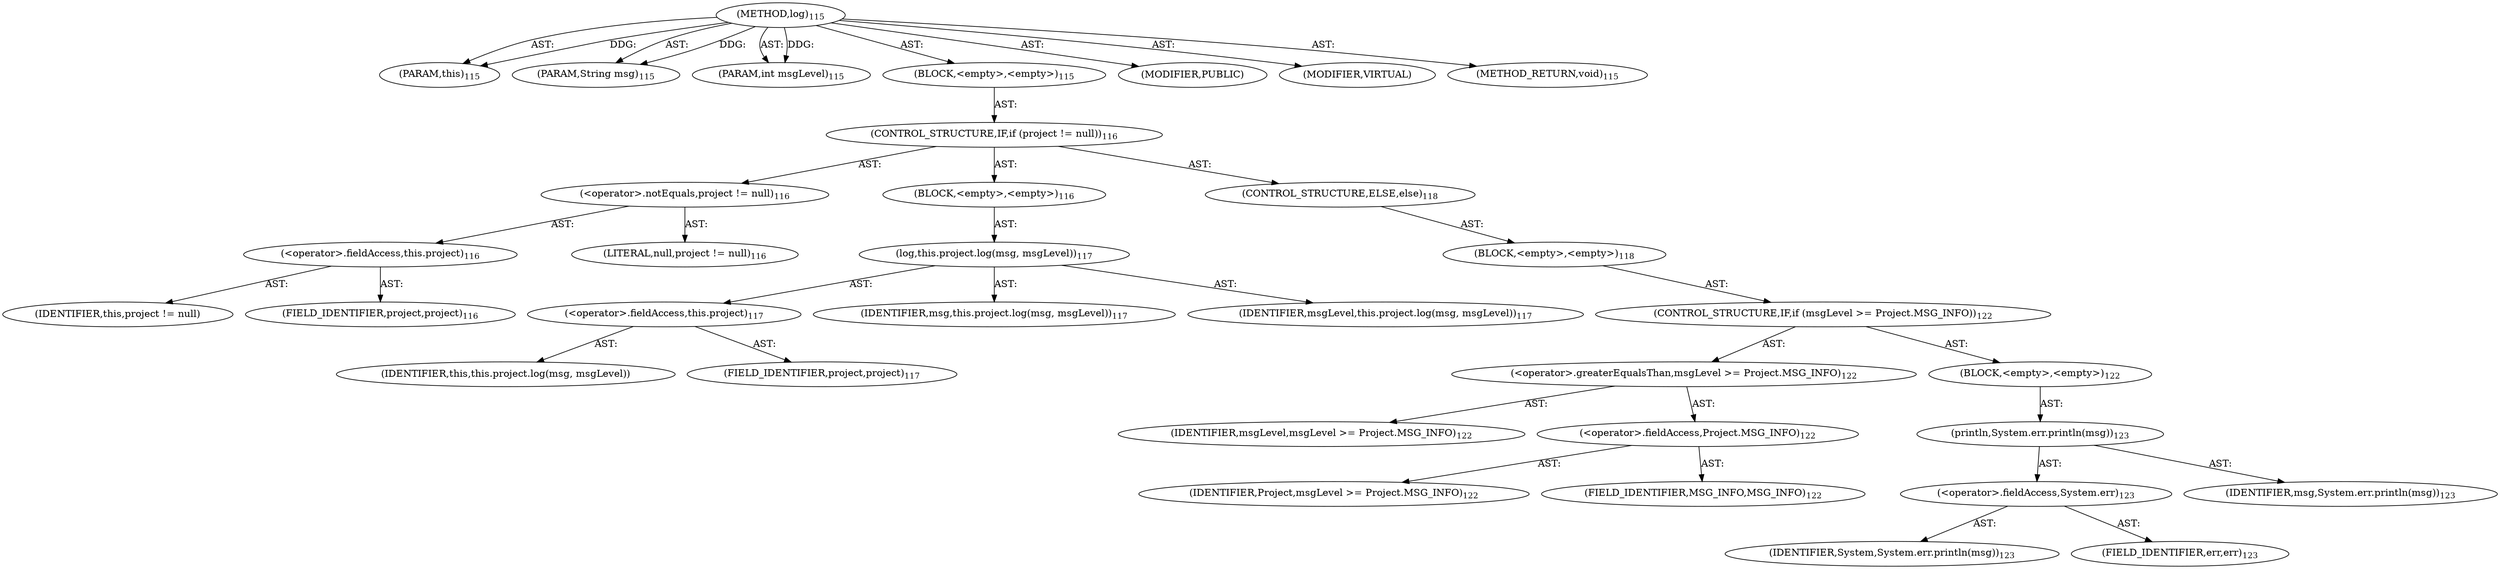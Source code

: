 digraph "log" {  
"111669149700" [label = <(METHOD,log)<SUB>115</SUB>> ]
"115964116998" [label = <(PARAM,this)<SUB>115</SUB>> ]
"115964116999" [label = <(PARAM,String msg)<SUB>115</SUB>> ]
"115964117000" [label = <(PARAM,int msgLevel)<SUB>115</SUB>> ]
"25769803780" [label = <(BLOCK,&lt;empty&gt;,&lt;empty&gt;)<SUB>115</SUB>> ]
"47244640256" [label = <(CONTROL_STRUCTURE,IF,if (project != null))<SUB>116</SUB>> ]
"30064771077" [label = <(&lt;operator&gt;.notEquals,project != null)<SUB>116</SUB>> ]
"30064771078" [label = <(&lt;operator&gt;.fieldAccess,this.project)<SUB>116</SUB>> ]
"68719476742" [label = <(IDENTIFIER,this,project != null)> ]
"55834574851" [label = <(FIELD_IDENTIFIER,project,project)<SUB>116</SUB>> ]
"90194313216" [label = <(LITERAL,null,project != null)<SUB>116</SUB>> ]
"25769803781" [label = <(BLOCK,&lt;empty&gt;,&lt;empty&gt;)<SUB>116</SUB>> ]
"30064771079" [label = <(log,this.project.log(msg, msgLevel))<SUB>117</SUB>> ]
"30064771080" [label = <(&lt;operator&gt;.fieldAccess,this.project)<SUB>117</SUB>> ]
"68719476743" [label = <(IDENTIFIER,this,this.project.log(msg, msgLevel))> ]
"55834574852" [label = <(FIELD_IDENTIFIER,project,project)<SUB>117</SUB>> ]
"68719476744" [label = <(IDENTIFIER,msg,this.project.log(msg, msgLevel))<SUB>117</SUB>> ]
"68719476745" [label = <(IDENTIFIER,msgLevel,this.project.log(msg, msgLevel))<SUB>117</SUB>> ]
"47244640257" [label = <(CONTROL_STRUCTURE,ELSE,else)<SUB>118</SUB>> ]
"25769803782" [label = <(BLOCK,&lt;empty&gt;,&lt;empty&gt;)<SUB>118</SUB>> ]
"47244640258" [label = <(CONTROL_STRUCTURE,IF,if (msgLevel &gt;= Project.MSG_INFO))<SUB>122</SUB>> ]
"30064771081" [label = <(&lt;operator&gt;.greaterEqualsThan,msgLevel &gt;= Project.MSG_INFO)<SUB>122</SUB>> ]
"68719476746" [label = <(IDENTIFIER,msgLevel,msgLevel &gt;= Project.MSG_INFO)<SUB>122</SUB>> ]
"30064771082" [label = <(&lt;operator&gt;.fieldAccess,Project.MSG_INFO)<SUB>122</SUB>> ]
"68719476747" [label = <(IDENTIFIER,Project,msgLevel &gt;= Project.MSG_INFO)<SUB>122</SUB>> ]
"55834574853" [label = <(FIELD_IDENTIFIER,MSG_INFO,MSG_INFO)<SUB>122</SUB>> ]
"25769803783" [label = <(BLOCK,&lt;empty&gt;,&lt;empty&gt;)<SUB>122</SUB>> ]
"30064771083" [label = <(println,System.err.println(msg))<SUB>123</SUB>> ]
"30064771084" [label = <(&lt;operator&gt;.fieldAccess,System.err)<SUB>123</SUB>> ]
"68719476748" [label = <(IDENTIFIER,System,System.err.println(msg))<SUB>123</SUB>> ]
"55834574854" [label = <(FIELD_IDENTIFIER,err,err)<SUB>123</SUB>> ]
"68719476749" [label = <(IDENTIFIER,msg,System.err.println(msg))<SUB>123</SUB>> ]
"133143986185" [label = <(MODIFIER,PUBLIC)> ]
"133143986186" [label = <(MODIFIER,VIRTUAL)> ]
"128849018884" [label = <(METHOD_RETURN,void)<SUB>115</SUB>> ]
  "111669149700" -> "115964116998"  [ label = "AST: "] 
  "111669149700" -> "115964116999"  [ label = "AST: "] 
  "111669149700" -> "115964117000"  [ label = "AST: "] 
  "111669149700" -> "25769803780"  [ label = "AST: "] 
  "111669149700" -> "133143986185"  [ label = "AST: "] 
  "111669149700" -> "133143986186"  [ label = "AST: "] 
  "111669149700" -> "128849018884"  [ label = "AST: "] 
  "25769803780" -> "47244640256"  [ label = "AST: "] 
  "47244640256" -> "30064771077"  [ label = "AST: "] 
  "47244640256" -> "25769803781"  [ label = "AST: "] 
  "47244640256" -> "47244640257"  [ label = "AST: "] 
  "30064771077" -> "30064771078"  [ label = "AST: "] 
  "30064771077" -> "90194313216"  [ label = "AST: "] 
  "30064771078" -> "68719476742"  [ label = "AST: "] 
  "30064771078" -> "55834574851"  [ label = "AST: "] 
  "25769803781" -> "30064771079"  [ label = "AST: "] 
  "30064771079" -> "30064771080"  [ label = "AST: "] 
  "30064771079" -> "68719476744"  [ label = "AST: "] 
  "30064771079" -> "68719476745"  [ label = "AST: "] 
  "30064771080" -> "68719476743"  [ label = "AST: "] 
  "30064771080" -> "55834574852"  [ label = "AST: "] 
  "47244640257" -> "25769803782"  [ label = "AST: "] 
  "25769803782" -> "47244640258"  [ label = "AST: "] 
  "47244640258" -> "30064771081"  [ label = "AST: "] 
  "47244640258" -> "25769803783"  [ label = "AST: "] 
  "30064771081" -> "68719476746"  [ label = "AST: "] 
  "30064771081" -> "30064771082"  [ label = "AST: "] 
  "30064771082" -> "68719476747"  [ label = "AST: "] 
  "30064771082" -> "55834574853"  [ label = "AST: "] 
  "25769803783" -> "30064771083"  [ label = "AST: "] 
  "30064771083" -> "30064771084"  [ label = "AST: "] 
  "30064771083" -> "68719476749"  [ label = "AST: "] 
  "30064771084" -> "68719476748"  [ label = "AST: "] 
  "30064771084" -> "55834574854"  [ label = "AST: "] 
  "111669149700" -> "115964116998"  [ label = "DDG: "] 
  "111669149700" -> "115964116999"  [ label = "DDG: "] 
  "111669149700" -> "115964117000"  [ label = "DDG: "] 
}
